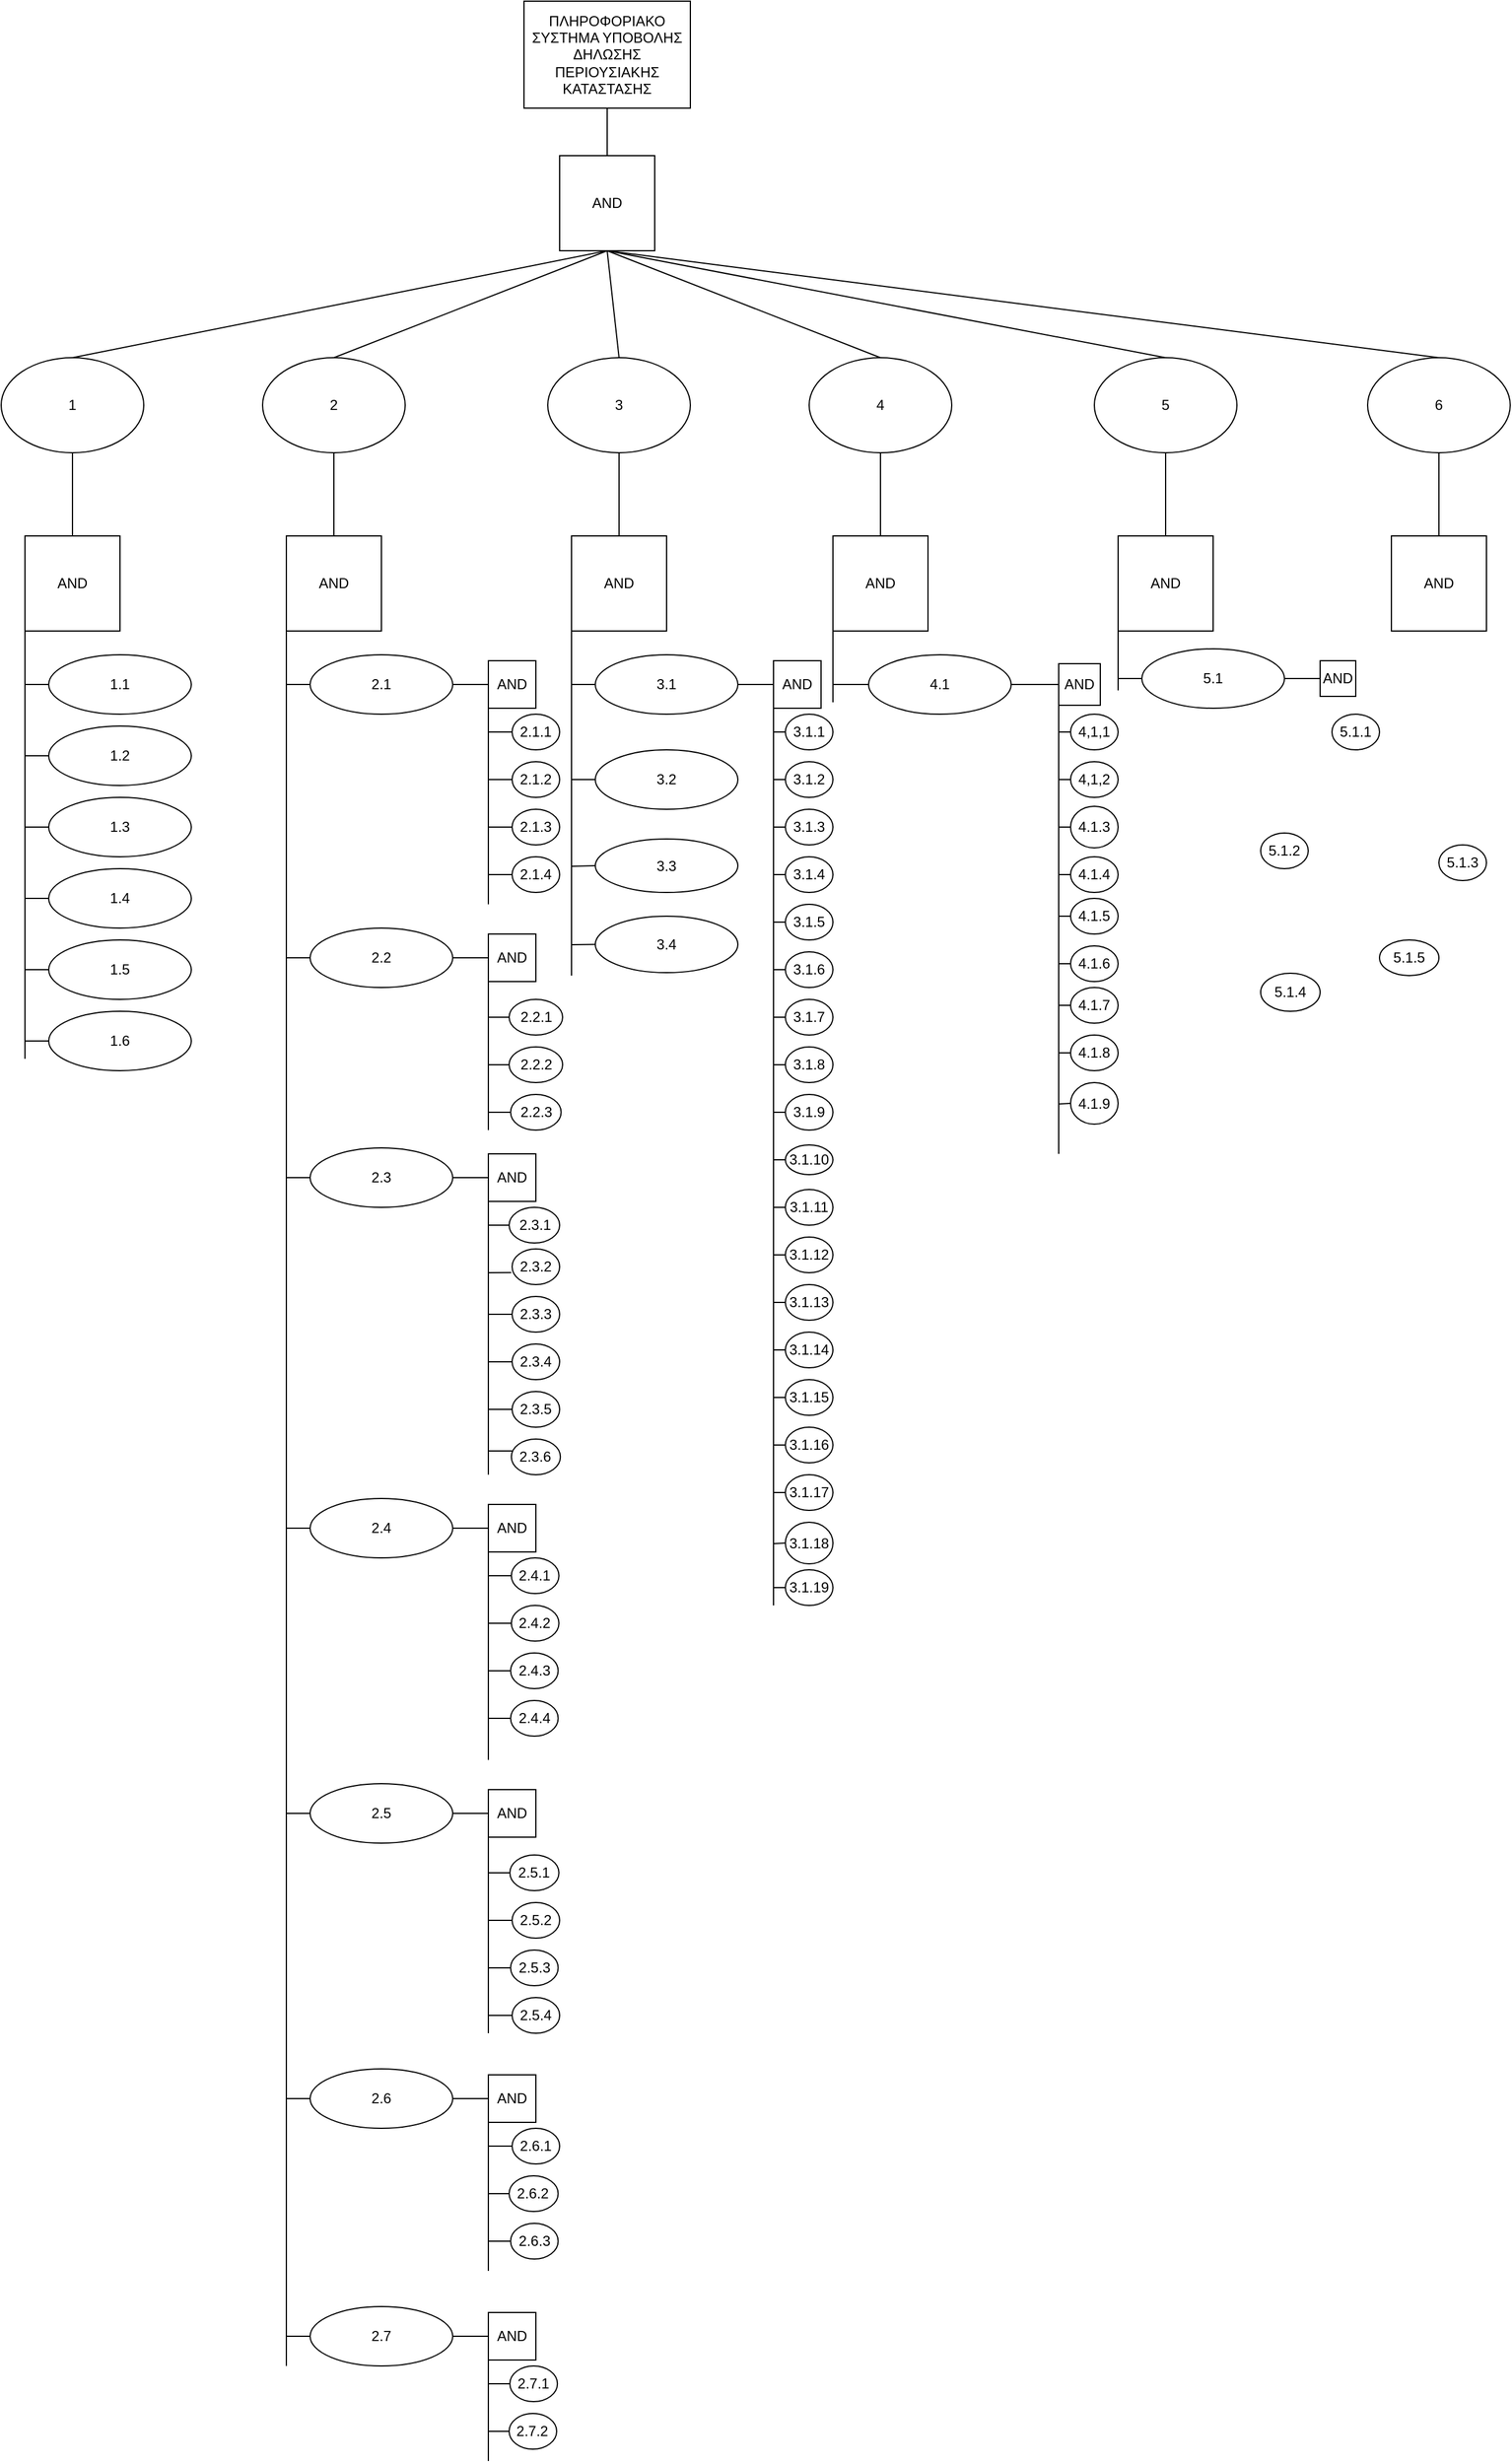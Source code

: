 <mxfile version="14.8.0" type="github">
  <diagram id="dGV0vndlncTyWmeZPjEZ" name="Page-1">
    <mxGraphModel dx="1449" dy="310" grid="1" gridSize="10" guides="1" tooltips="1" connect="1" arrows="1" fold="1" page="1" pageScale="1" pageWidth="850" pageHeight="1100" math="0" shadow="0">
      <root>
        <mxCell id="0" />
        <mxCell id="1" parent="0" />
        <mxCell id="BpDlPmbcfvSkp2qWvr0g-1" value="ΠΛΗΡΟΦΟΡΙΑΚΟ ΣΥΣΤΗΜΑ ΥΠΟΒΟΛΗΣ ΔΗΛΩΣΗΣ &lt;br/&gt;ΠΕΡΙΟΥΣΙΑΚΗΣ ΚΑΤΑΣΤΑΣΗΣ" style="rounded=0;whiteSpace=wrap;html=1;" parent="1" vertex="1">
          <mxGeometry x="410" y="10" width="140" height="90" as="geometry" />
        </mxCell>
        <mxCell id="BpDlPmbcfvSkp2qWvr0g-2" value="AND" style="whiteSpace=wrap;html=1;aspect=fixed;" parent="1" vertex="1">
          <mxGeometry x="440" y="140" width="80" height="80" as="geometry" />
        </mxCell>
        <mxCell id="BpDlPmbcfvSkp2qWvr0g-3" value="1" style="ellipse;whiteSpace=wrap;html=1;" parent="1" vertex="1">
          <mxGeometry x="-30" y="310" width="120" height="80" as="geometry" />
        </mxCell>
        <mxCell id="BpDlPmbcfvSkp2qWvr0g-4" value="5" style="ellipse;whiteSpace=wrap;html=1;" parent="1" vertex="1">
          <mxGeometry x="890" y="310" width="120" height="80" as="geometry" />
        </mxCell>
        <mxCell id="BpDlPmbcfvSkp2qWvr0g-5" value="2" style="ellipse;whiteSpace=wrap;html=1;" parent="1" vertex="1">
          <mxGeometry x="190" y="310" width="120" height="80" as="geometry" />
        </mxCell>
        <mxCell id="BpDlPmbcfvSkp2qWvr0g-6" value="4" style="ellipse;whiteSpace=wrap;html=1;" parent="1" vertex="1">
          <mxGeometry x="650" y="310" width="120" height="80" as="geometry" />
        </mxCell>
        <mxCell id="BpDlPmbcfvSkp2qWvr0g-7" value="3" style="ellipse;whiteSpace=wrap;html=1;" parent="1" vertex="1">
          <mxGeometry x="430" y="310" width="120" height="80" as="geometry" />
        </mxCell>
        <mxCell id="BpDlPmbcfvSkp2qWvr0g-8" value="6" style="ellipse;whiteSpace=wrap;html=1;" parent="1" vertex="1">
          <mxGeometry x="1120" y="310" width="120" height="80" as="geometry" />
        </mxCell>
        <mxCell id="BpDlPmbcfvSkp2qWvr0g-9" value="" style="endArrow=none;html=1;exitX=0.5;exitY=0;exitDx=0;exitDy=0;entryX=0.5;entryY=1;entryDx=0;entryDy=0;" parent="1" source="BpDlPmbcfvSkp2qWvr0g-2" target="BpDlPmbcfvSkp2qWvr0g-1" edge="1">
          <mxGeometry width="50" height="50" relative="1" as="geometry">
            <mxPoint x="570" y="150" as="sourcePoint" />
            <mxPoint x="620" y="100" as="targetPoint" />
          </mxGeometry>
        </mxCell>
        <mxCell id="BpDlPmbcfvSkp2qWvr0g-11" value="" style="endArrow=none;html=1;entryX=0.5;entryY=1;entryDx=0;entryDy=0;exitX=0.5;exitY=0;exitDx=0;exitDy=0;" parent="1" source="BpDlPmbcfvSkp2qWvr0g-3" target="BpDlPmbcfvSkp2qWvr0g-2" edge="1">
          <mxGeometry width="50" height="50" relative="1" as="geometry">
            <mxPoint x="350" y="530" as="sourcePoint" />
            <mxPoint x="400" y="480" as="targetPoint" />
          </mxGeometry>
        </mxCell>
        <mxCell id="BpDlPmbcfvSkp2qWvr0g-12" value="" style="endArrow=none;html=1;entryX=0.5;entryY=1;entryDx=0;entryDy=0;exitX=0.5;exitY=0;exitDx=0;exitDy=0;" parent="1" source="BpDlPmbcfvSkp2qWvr0g-5" target="BpDlPmbcfvSkp2qWvr0g-2" edge="1">
          <mxGeometry width="50" height="50" relative="1" as="geometry">
            <mxPoint x="280" y="630" as="sourcePoint" />
            <mxPoint x="330" y="580" as="targetPoint" />
          </mxGeometry>
        </mxCell>
        <mxCell id="BpDlPmbcfvSkp2qWvr0g-13" value="" style="endArrow=none;html=1;entryX=0.5;entryY=1;entryDx=0;entryDy=0;exitX=0.5;exitY=0;exitDx=0;exitDy=0;" parent="1" source="BpDlPmbcfvSkp2qWvr0g-7" target="BpDlPmbcfvSkp2qWvr0g-2" edge="1">
          <mxGeometry width="50" height="50" relative="1" as="geometry">
            <mxPoint x="350" y="590" as="sourcePoint" />
            <mxPoint x="400" y="540" as="targetPoint" />
          </mxGeometry>
        </mxCell>
        <mxCell id="BpDlPmbcfvSkp2qWvr0g-14" value="" style="endArrow=none;html=1;entryX=0.5;entryY=1;entryDx=0;entryDy=0;exitX=0.5;exitY=0;exitDx=0;exitDy=0;" parent="1" source="BpDlPmbcfvSkp2qWvr0g-6" target="BpDlPmbcfvSkp2qWvr0g-2" edge="1">
          <mxGeometry width="50" height="50" relative="1" as="geometry">
            <mxPoint x="640" y="520" as="sourcePoint" />
            <mxPoint x="690" y="470" as="targetPoint" />
          </mxGeometry>
        </mxCell>
        <mxCell id="BpDlPmbcfvSkp2qWvr0g-15" value="" style="endArrow=none;html=1;entryX=0.5;entryY=1;entryDx=0;entryDy=0;exitX=0.5;exitY=0;exitDx=0;exitDy=0;" parent="1" source="BpDlPmbcfvSkp2qWvr0g-4" target="BpDlPmbcfvSkp2qWvr0g-2" edge="1">
          <mxGeometry width="50" height="50" relative="1" as="geometry">
            <mxPoint x="530" y="530" as="sourcePoint" />
            <mxPoint x="580" y="480" as="targetPoint" />
          </mxGeometry>
        </mxCell>
        <mxCell id="BpDlPmbcfvSkp2qWvr0g-16" value="" style="endArrow=none;html=1;entryX=0.5;entryY=1;entryDx=0;entryDy=0;exitX=0.5;exitY=0;exitDx=0;exitDy=0;" parent="1" source="BpDlPmbcfvSkp2qWvr0g-8" target="BpDlPmbcfvSkp2qWvr0g-2" edge="1">
          <mxGeometry width="50" height="50" relative="1" as="geometry">
            <mxPoint x="750" y="580" as="sourcePoint" />
            <mxPoint x="790" y="540" as="targetPoint" />
          </mxGeometry>
        </mxCell>
        <mxCell id="BpDlPmbcfvSkp2qWvr0g-18" value="AND" style="whiteSpace=wrap;html=1;aspect=fixed;" parent="1" vertex="1">
          <mxGeometry x="-10" y="460" width="80" height="80" as="geometry" />
        </mxCell>
        <mxCell id="BpDlPmbcfvSkp2qWvr0g-23" value="" style="endArrow=none;html=1;entryX=0.5;entryY=1;entryDx=0;entryDy=0;exitX=0.5;exitY=0;exitDx=0;exitDy=0;" parent="1" source="BpDlPmbcfvSkp2qWvr0g-18" target="BpDlPmbcfvSkp2qWvr0g-3" edge="1">
          <mxGeometry width="50" height="50" relative="1" as="geometry">
            <mxPoint x="380" y="570" as="sourcePoint" />
            <mxPoint x="430" y="520" as="targetPoint" />
          </mxGeometry>
        </mxCell>
        <mxCell id="BpDlPmbcfvSkp2qWvr0g-25" value="AND" style="whiteSpace=wrap;html=1;aspect=fixed;" parent="1" vertex="1">
          <mxGeometry x="210" y="460" width="80" height="80" as="geometry" />
        </mxCell>
        <mxCell id="BpDlPmbcfvSkp2qWvr0g-26" value="AND" style="whiteSpace=wrap;html=1;aspect=fixed;" parent="1" vertex="1">
          <mxGeometry x="450" y="460" width="80" height="80" as="geometry" />
        </mxCell>
        <mxCell id="BpDlPmbcfvSkp2qWvr0g-27" value="AND" style="whiteSpace=wrap;html=1;aspect=fixed;" parent="1" vertex="1">
          <mxGeometry x="670" y="460" width="80" height="80" as="geometry" />
        </mxCell>
        <mxCell id="BpDlPmbcfvSkp2qWvr0g-28" value="AND" style="whiteSpace=wrap;html=1;aspect=fixed;" parent="1" vertex="1">
          <mxGeometry x="910" y="460" width="80" height="80" as="geometry" />
        </mxCell>
        <mxCell id="BpDlPmbcfvSkp2qWvr0g-29" value="AND" style="whiteSpace=wrap;html=1;aspect=fixed;" parent="1" vertex="1">
          <mxGeometry x="1140" y="460" width="80" height="80" as="geometry" />
        </mxCell>
        <mxCell id="BpDlPmbcfvSkp2qWvr0g-30" value="" style="endArrow=none;html=1;entryX=0.5;entryY=1;entryDx=0;entryDy=0;exitX=0.5;exitY=0;exitDx=0;exitDy=0;" parent="1" source="BpDlPmbcfvSkp2qWvr0g-25" target="BpDlPmbcfvSkp2qWvr0g-5" edge="1">
          <mxGeometry width="50" height="50" relative="1" as="geometry">
            <mxPoint x="370" y="610" as="sourcePoint" />
            <mxPoint x="420" y="560" as="targetPoint" />
          </mxGeometry>
        </mxCell>
        <mxCell id="BpDlPmbcfvSkp2qWvr0g-31" value="" style="endArrow=none;html=1;entryX=0.5;entryY=1;entryDx=0;entryDy=0;exitX=0.5;exitY=0;exitDx=0;exitDy=0;" parent="1" source="BpDlPmbcfvSkp2qWvr0g-26" target="BpDlPmbcfvSkp2qWvr0g-7" edge="1">
          <mxGeometry width="50" height="50" relative="1" as="geometry">
            <mxPoint x="420" y="670" as="sourcePoint" />
            <mxPoint x="470" y="620" as="targetPoint" />
          </mxGeometry>
        </mxCell>
        <mxCell id="BpDlPmbcfvSkp2qWvr0g-33" value="" style="endArrow=none;html=1;entryX=0.5;entryY=1;entryDx=0;entryDy=0;exitX=0.5;exitY=0;exitDx=0;exitDy=0;" parent="1" source="BpDlPmbcfvSkp2qWvr0g-27" target="BpDlPmbcfvSkp2qWvr0g-6" edge="1">
          <mxGeometry width="50" height="50" relative="1" as="geometry">
            <mxPoint x="310" y="720" as="sourcePoint" />
            <mxPoint x="360" y="670" as="targetPoint" />
          </mxGeometry>
        </mxCell>
        <mxCell id="BpDlPmbcfvSkp2qWvr0g-34" value="" style="endArrow=none;html=1;entryX=0.5;entryY=1;entryDx=0;entryDy=0;exitX=0.5;exitY=0;exitDx=0;exitDy=0;" parent="1" source="BpDlPmbcfvSkp2qWvr0g-28" target="BpDlPmbcfvSkp2qWvr0g-4" edge="1">
          <mxGeometry width="50" height="50" relative="1" as="geometry">
            <mxPoint x="800" y="620" as="sourcePoint" />
            <mxPoint x="850" y="570" as="targetPoint" />
          </mxGeometry>
        </mxCell>
        <mxCell id="BpDlPmbcfvSkp2qWvr0g-35" value="" style="endArrow=none;html=1;entryX=0.5;entryY=1;entryDx=0;entryDy=0;exitX=0.5;exitY=0;exitDx=0;exitDy=0;" parent="1" source="BpDlPmbcfvSkp2qWvr0g-29" target="BpDlPmbcfvSkp2qWvr0g-8" edge="1">
          <mxGeometry width="50" height="50" relative="1" as="geometry">
            <mxPoint x="1010" y="620" as="sourcePoint" />
            <mxPoint x="1060" y="570" as="targetPoint" />
          </mxGeometry>
        </mxCell>
        <mxCell id="BpDlPmbcfvSkp2qWvr0g-36" value="" style="endArrow=none;html=1;entryX=0;entryY=1;entryDx=0;entryDy=0;" parent="1" target="BpDlPmbcfvSkp2qWvr0g-18" edge="1">
          <mxGeometry width="50" height="50" relative="1" as="geometry">
            <mxPoint x="-10" y="900" as="sourcePoint" />
            <mxPoint x="20" y="670" as="targetPoint" />
          </mxGeometry>
        </mxCell>
        <mxCell id="BpDlPmbcfvSkp2qWvr0g-37" value="1.1" style="ellipse;whiteSpace=wrap;html=1;" parent="1" vertex="1">
          <mxGeometry x="10" y="560" width="120" height="50" as="geometry" />
        </mxCell>
        <mxCell id="BpDlPmbcfvSkp2qWvr0g-38" value="1.3" style="ellipse;whiteSpace=wrap;html=1;" parent="1" vertex="1">
          <mxGeometry x="10" y="680" width="120" height="50" as="geometry" />
        </mxCell>
        <mxCell id="BpDlPmbcfvSkp2qWvr0g-39" value="1.4" style="ellipse;whiteSpace=wrap;html=1;" parent="1" vertex="1">
          <mxGeometry x="10" y="740" width="120" height="50" as="geometry" />
        </mxCell>
        <mxCell id="BpDlPmbcfvSkp2qWvr0g-40" value="1.2" style="ellipse;whiteSpace=wrap;html=1;" parent="1" vertex="1">
          <mxGeometry x="10" y="620" width="120" height="50" as="geometry" />
        </mxCell>
        <mxCell id="BpDlPmbcfvSkp2qWvr0g-41" value="1.5" style="ellipse;whiteSpace=wrap;html=1;" parent="1" vertex="1">
          <mxGeometry x="10" y="800" width="120" height="50" as="geometry" />
        </mxCell>
        <mxCell id="BpDlPmbcfvSkp2qWvr0g-42" value="1.6" style="ellipse;whiteSpace=wrap;html=1;" parent="1" vertex="1">
          <mxGeometry x="10" y="860" width="120" height="50" as="geometry" />
        </mxCell>
        <mxCell id="BpDlPmbcfvSkp2qWvr0g-46" value="" style="endArrow=none;html=1;entryX=0;entryY=0.5;entryDx=0;entryDy=0;" parent="1" target="BpDlPmbcfvSkp2qWvr0g-37" edge="1">
          <mxGeometry width="50" height="50" relative="1" as="geometry">
            <mxPoint x="-10" y="585" as="sourcePoint" />
            <mxPoint x="-50" y="600" as="targetPoint" />
          </mxGeometry>
        </mxCell>
        <mxCell id="BpDlPmbcfvSkp2qWvr0g-47" value="" style="endArrow=none;html=1;entryX=0;entryY=0.5;entryDx=0;entryDy=0;" parent="1" target="BpDlPmbcfvSkp2qWvr0g-40" edge="1">
          <mxGeometry width="50" height="50" relative="1" as="geometry">
            <mxPoint x="-10" y="645" as="sourcePoint" />
            <mxPoint x="-80" y="660" as="targetPoint" />
          </mxGeometry>
        </mxCell>
        <mxCell id="BpDlPmbcfvSkp2qWvr0g-48" value="" style="endArrow=none;html=1;entryX=0;entryY=0.5;entryDx=0;entryDy=0;" parent="1" target="BpDlPmbcfvSkp2qWvr0g-38" edge="1">
          <mxGeometry width="50" height="50" relative="1" as="geometry">
            <mxPoint x="-10" y="705" as="sourcePoint" />
            <mxPoint x="-90" y="710" as="targetPoint" />
          </mxGeometry>
        </mxCell>
        <mxCell id="BpDlPmbcfvSkp2qWvr0g-49" value="" style="endArrow=none;html=1;entryX=0;entryY=0.5;entryDx=0;entryDy=0;" parent="1" target="BpDlPmbcfvSkp2qWvr0g-39" edge="1">
          <mxGeometry width="50" height="50" relative="1" as="geometry">
            <mxPoint x="-10" y="765" as="sourcePoint" />
            <mxPoint x="-70" y="800" as="targetPoint" />
          </mxGeometry>
        </mxCell>
        <mxCell id="BpDlPmbcfvSkp2qWvr0g-50" value="" style="endArrow=none;html=1;entryX=0;entryY=0.5;entryDx=0;entryDy=0;" parent="1" target="BpDlPmbcfvSkp2qWvr0g-41" edge="1">
          <mxGeometry width="50" height="50" relative="1" as="geometry">
            <mxPoint x="-10" y="825" as="sourcePoint" />
            <mxPoint x="-50" y="850" as="targetPoint" />
          </mxGeometry>
        </mxCell>
        <mxCell id="BpDlPmbcfvSkp2qWvr0g-51" value="" style="endArrow=none;html=1;entryX=0;entryY=0.5;entryDx=0;entryDy=0;" parent="1" target="BpDlPmbcfvSkp2qWvr0g-42" edge="1">
          <mxGeometry width="50" height="50" relative="1" as="geometry">
            <mxPoint x="-10" y="885" as="sourcePoint" />
            <mxPoint x="-50" y="910" as="targetPoint" />
          </mxGeometry>
        </mxCell>
        <mxCell id="BpDlPmbcfvSkp2qWvr0g-52" value="2.1" style="ellipse;whiteSpace=wrap;html=1;" parent="1" vertex="1">
          <mxGeometry x="230" y="560" width="120" height="50" as="geometry" />
        </mxCell>
        <mxCell id="BpDlPmbcfvSkp2qWvr0g-53" value="2.6" style="ellipse;whiteSpace=wrap;html=1;" parent="1" vertex="1">
          <mxGeometry x="230" y="1750" width="120" height="50" as="geometry" />
        </mxCell>
        <mxCell id="BpDlPmbcfvSkp2qWvr0g-54" value="2.5" style="ellipse;whiteSpace=wrap;html=1;" parent="1" vertex="1">
          <mxGeometry x="230" y="1510" width="120" height="50" as="geometry" />
        </mxCell>
        <mxCell id="BpDlPmbcfvSkp2qWvr0g-55" value="2.7" style="ellipse;whiteSpace=wrap;html=1;" parent="1" vertex="1">
          <mxGeometry x="230" y="1950" width="120" height="50" as="geometry" />
        </mxCell>
        <mxCell id="BpDlPmbcfvSkp2qWvr0g-56" value="2.2" style="ellipse;whiteSpace=wrap;html=1;" parent="1" vertex="1">
          <mxGeometry x="230" y="790" width="120" height="50" as="geometry" />
        </mxCell>
        <mxCell id="BpDlPmbcfvSkp2qWvr0g-57" value="2.4" style="ellipse;whiteSpace=wrap;html=1;" parent="1" vertex="1">
          <mxGeometry x="230" y="1270" width="120" height="50" as="geometry" />
        </mxCell>
        <mxCell id="BpDlPmbcfvSkp2qWvr0g-58" value="2.3" style="ellipse;whiteSpace=wrap;html=1;" parent="1" vertex="1">
          <mxGeometry x="230" y="975" width="120" height="50" as="geometry" />
        </mxCell>
        <mxCell id="BpDlPmbcfvSkp2qWvr0g-59" value="" style="endArrow=none;html=1;entryX=0;entryY=1;entryDx=0;entryDy=0;" parent="1" target="BpDlPmbcfvSkp2qWvr0g-25" edge="1">
          <mxGeometry width="50" height="50" relative="1" as="geometry">
            <mxPoint x="210" y="2000" as="sourcePoint" />
            <mxPoint x="220" y="610" as="targetPoint" />
          </mxGeometry>
        </mxCell>
        <mxCell id="BpDlPmbcfvSkp2qWvr0g-60" value="" style="endArrow=none;html=1;exitX=0;exitY=0.5;exitDx=0;exitDy=0;" parent="1" source="BpDlPmbcfvSkp2qWvr0g-52" edge="1">
          <mxGeometry width="50" height="50" relative="1" as="geometry">
            <mxPoint x="470" y="690" as="sourcePoint" />
            <mxPoint x="210" y="585" as="targetPoint" />
          </mxGeometry>
        </mxCell>
        <mxCell id="BpDlPmbcfvSkp2qWvr0g-68" value="2.1.1" style="ellipse;whiteSpace=wrap;html=1;" parent="1" vertex="1">
          <mxGeometry x="400" y="610" width="40" height="30" as="geometry" />
        </mxCell>
        <mxCell id="BpDlPmbcfvSkp2qWvr0g-69" value="2.1.3" style="ellipse;whiteSpace=wrap;html=1;" parent="1" vertex="1">
          <mxGeometry x="400" y="690" width="40" height="30" as="geometry" />
        </mxCell>
        <mxCell id="BpDlPmbcfvSkp2qWvr0g-70" value="2.1.2" style="ellipse;whiteSpace=wrap;html=1;" parent="1" vertex="1">
          <mxGeometry x="400" y="650" width="40" height="30" as="geometry" />
        </mxCell>
        <mxCell id="BpDlPmbcfvSkp2qWvr0g-71" value="2.1.4" style="ellipse;whiteSpace=wrap;html=1;" parent="1" vertex="1">
          <mxGeometry x="400" y="730" width="40" height="30" as="geometry" />
        </mxCell>
        <mxCell id="BpDlPmbcfvSkp2qWvr0g-72" value="" style="endArrow=none;html=1;exitX=1;exitY=0.5;exitDx=0;exitDy=0;entryX=0;entryY=0.5;entryDx=0;entryDy=0;" parent="1" source="BpDlPmbcfvSkp2qWvr0g-52" target="BpDlPmbcfvSkp2qWvr0g-73" edge="1">
          <mxGeometry width="50" height="50" relative="1" as="geometry">
            <mxPoint x="400" y="630" as="sourcePoint" />
            <mxPoint x="390" y="585" as="targetPoint" />
          </mxGeometry>
        </mxCell>
        <mxCell id="BpDlPmbcfvSkp2qWvr0g-73" value="AND" style="whiteSpace=wrap;html=1;aspect=fixed;" parent="1" vertex="1">
          <mxGeometry x="380" y="565" width="40" height="40" as="geometry" />
        </mxCell>
        <mxCell id="BpDlPmbcfvSkp2qWvr0g-86" value="" style="endArrow=none;html=1;entryX=0;entryY=1;entryDx=0;entryDy=0;" parent="1" target="BpDlPmbcfvSkp2qWvr0g-73" edge="1">
          <mxGeometry width="50" height="50" relative="1" as="geometry">
            <mxPoint x="380" y="770" as="sourcePoint" />
            <mxPoint x="430" y="650" as="targetPoint" />
          </mxGeometry>
        </mxCell>
        <mxCell id="BpDlPmbcfvSkp2qWvr0g-88" value="" style="endArrow=none;html=1;entryX=0;entryY=0.5;entryDx=0;entryDy=0;" parent="1" target="BpDlPmbcfvSkp2qWvr0g-68" edge="1">
          <mxGeometry width="50" height="50" relative="1" as="geometry">
            <mxPoint x="380" y="625" as="sourcePoint" />
            <mxPoint x="490" y="640" as="targetPoint" />
          </mxGeometry>
        </mxCell>
        <mxCell id="BpDlPmbcfvSkp2qWvr0g-89" value="" style="endArrow=none;html=1;entryX=0;entryY=0.5;entryDx=0;entryDy=0;" parent="1" target="BpDlPmbcfvSkp2qWvr0g-70" edge="1">
          <mxGeometry width="50" height="50" relative="1" as="geometry">
            <mxPoint x="380" y="665" as="sourcePoint" />
            <mxPoint x="490" y="680" as="targetPoint" />
          </mxGeometry>
        </mxCell>
        <mxCell id="BpDlPmbcfvSkp2qWvr0g-90" value="" style="endArrow=none;html=1;entryX=0;entryY=0.5;entryDx=0;entryDy=0;" parent="1" target="BpDlPmbcfvSkp2qWvr0g-69" edge="1">
          <mxGeometry width="50" height="50" relative="1" as="geometry">
            <mxPoint x="380" y="705" as="sourcePoint" />
            <mxPoint x="450" y="740" as="targetPoint" />
          </mxGeometry>
        </mxCell>
        <mxCell id="BpDlPmbcfvSkp2qWvr0g-91" value="" style="endArrow=none;html=1;entryX=0;entryY=0.5;entryDx=0;entryDy=0;" parent="1" target="BpDlPmbcfvSkp2qWvr0g-71" edge="1">
          <mxGeometry width="50" height="50" relative="1" as="geometry">
            <mxPoint x="380" y="745" as="sourcePoint" />
            <mxPoint x="420" y="780" as="targetPoint" />
          </mxGeometry>
        </mxCell>
        <mxCell id="BpDlPmbcfvSkp2qWvr0g-94" value="" style="endArrow=none;html=1;entryX=0;entryY=0.5;entryDx=0;entryDy=0;" parent="1" target="BpDlPmbcfvSkp2qWvr0g-56" edge="1">
          <mxGeometry width="50" height="50" relative="1" as="geometry">
            <mxPoint x="210" y="815" as="sourcePoint" />
            <mxPoint x="360" y="900" as="targetPoint" />
          </mxGeometry>
        </mxCell>
        <mxCell id="BpDlPmbcfvSkp2qWvr0g-95" value="AND" style="whiteSpace=wrap;html=1;aspect=fixed;" parent="1" vertex="1">
          <mxGeometry x="380" y="795" width="40" height="40" as="geometry" />
        </mxCell>
        <mxCell id="BpDlPmbcfvSkp2qWvr0g-96" value="" style="endArrow=none;html=1;exitX=1;exitY=0.5;exitDx=0;exitDy=0;entryX=0;entryY=0.5;entryDx=0;entryDy=0;" parent="1" source="BpDlPmbcfvSkp2qWvr0g-56" target="BpDlPmbcfvSkp2qWvr0g-95" edge="1">
          <mxGeometry width="50" height="50" relative="1" as="geometry">
            <mxPoint x="450" y="980" as="sourcePoint" />
            <mxPoint x="500" y="930" as="targetPoint" />
          </mxGeometry>
        </mxCell>
        <mxCell id="BpDlPmbcfvSkp2qWvr0g-97" value="2.2.1" style="ellipse;whiteSpace=wrap;html=1;" parent="1" vertex="1">
          <mxGeometry x="397.5" y="850" width="45" height="30" as="geometry" />
        </mxCell>
        <mxCell id="BpDlPmbcfvSkp2qWvr0g-98" value="2.2.3" style="ellipse;whiteSpace=wrap;html=1;" parent="1" vertex="1">
          <mxGeometry x="398.75" y="930" width="42.5" height="30" as="geometry" />
        </mxCell>
        <mxCell id="BpDlPmbcfvSkp2qWvr0g-99" value="2.2.2" style="ellipse;whiteSpace=wrap;html=1;" parent="1" vertex="1">
          <mxGeometry x="397.5" y="890" width="45" height="30" as="geometry" />
        </mxCell>
        <mxCell id="BpDlPmbcfvSkp2qWvr0g-100" value="" style="endArrow=none;html=1;entryX=0;entryY=1;entryDx=0;entryDy=0;" parent="1" target="BpDlPmbcfvSkp2qWvr0g-95" edge="1">
          <mxGeometry width="50" height="50" relative="1" as="geometry">
            <mxPoint x="380" y="960" as="sourcePoint" />
            <mxPoint x="370" y="900" as="targetPoint" />
          </mxGeometry>
        </mxCell>
        <mxCell id="BpDlPmbcfvSkp2qWvr0g-101" value="" style="endArrow=none;html=1;entryX=0;entryY=0.5;entryDx=0;entryDy=0;" parent="1" target="BpDlPmbcfvSkp2qWvr0g-97" edge="1">
          <mxGeometry width="50" height="50" relative="1" as="geometry">
            <mxPoint x="380" y="865" as="sourcePoint" />
            <mxPoint x="540" y="860" as="targetPoint" />
          </mxGeometry>
        </mxCell>
        <mxCell id="BpDlPmbcfvSkp2qWvr0g-102" value="" style="endArrow=none;html=1;entryX=0;entryY=0.5;entryDx=0;entryDy=0;" parent="1" target="BpDlPmbcfvSkp2qWvr0g-99" edge="1">
          <mxGeometry width="50" height="50" relative="1" as="geometry">
            <mxPoint x="380" y="905" as="sourcePoint" />
            <mxPoint x="540" y="930" as="targetPoint" />
          </mxGeometry>
        </mxCell>
        <mxCell id="BpDlPmbcfvSkp2qWvr0g-103" value="" style="endArrow=none;html=1;entryX=0;entryY=0.5;entryDx=0;entryDy=0;" parent="1" target="BpDlPmbcfvSkp2qWvr0g-98" edge="1">
          <mxGeometry width="50" height="50" relative="1" as="geometry">
            <mxPoint x="380" y="945" as="sourcePoint" />
            <mxPoint x="480" y="960" as="targetPoint" />
          </mxGeometry>
        </mxCell>
        <mxCell id="BpDlPmbcfvSkp2qWvr0g-104" value="2.3.1" style="ellipse;whiteSpace=wrap;html=1;" parent="1" vertex="1">
          <mxGeometry x="397.5" y="1025" width="42.5" height="30" as="geometry" />
        </mxCell>
        <mxCell id="BpDlPmbcfvSkp2qWvr0g-105" value="2.3.2" style="ellipse;whiteSpace=wrap;html=1;" parent="1" vertex="1">
          <mxGeometry x="400" y="1060" width="40" height="30" as="geometry" />
        </mxCell>
        <mxCell id="BpDlPmbcfvSkp2qWvr0g-106" value="2.3.3" style="ellipse;whiteSpace=wrap;html=1;" parent="1" vertex="1">
          <mxGeometry x="400" y="1100" width="40" height="30" as="geometry" />
        </mxCell>
        <mxCell id="BpDlPmbcfvSkp2qWvr0g-107" value="2.3.4" style="ellipse;whiteSpace=wrap;html=1;" parent="1" vertex="1">
          <mxGeometry x="400" y="1140" width="40" height="30" as="geometry" />
        </mxCell>
        <mxCell id="BpDlPmbcfvSkp2qWvr0g-108" value="2.3.5" style="ellipse;whiteSpace=wrap;html=1;" parent="1" vertex="1">
          <mxGeometry x="400" y="1180" width="40" height="30" as="geometry" />
        </mxCell>
        <mxCell id="BpDlPmbcfvSkp2qWvr0g-109" value="2.3.6" style="ellipse;whiteSpace=wrap;html=1;" parent="1" vertex="1">
          <mxGeometry x="399.38" y="1220" width="41.25" height="30" as="geometry" />
        </mxCell>
        <mxCell id="BpDlPmbcfvSkp2qWvr0g-110" value="" style="endArrow=none;html=1;entryX=0;entryY=0.5;entryDx=0;entryDy=0;" parent="1" target="BpDlPmbcfvSkp2qWvr0g-58" edge="1">
          <mxGeometry width="50" height="50" relative="1" as="geometry">
            <mxPoint x="210" y="1000" as="sourcePoint" />
            <mxPoint x="340" y="1040" as="targetPoint" />
          </mxGeometry>
        </mxCell>
        <mxCell id="BpDlPmbcfvSkp2qWvr0g-111" value="AND" style="whiteSpace=wrap;html=1;aspect=fixed;" parent="1" vertex="1">
          <mxGeometry x="380" y="980" width="40" height="40" as="geometry" />
        </mxCell>
        <mxCell id="BpDlPmbcfvSkp2qWvr0g-112" value="" style="endArrow=none;html=1;exitX=1;exitY=0.5;exitDx=0;exitDy=0;entryX=0;entryY=0.5;entryDx=0;entryDy=0;" parent="1" source="BpDlPmbcfvSkp2qWvr0g-58" target="BpDlPmbcfvSkp2qWvr0g-111" edge="1">
          <mxGeometry width="50" height="50" relative="1" as="geometry">
            <mxPoint x="330" y="1080" as="sourcePoint" />
            <mxPoint x="380" y="1030" as="targetPoint" />
          </mxGeometry>
        </mxCell>
        <mxCell id="BpDlPmbcfvSkp2qWvr0g-113" value="" style="endArrow=none;html=1;entryX=0;entryY=1;entryDx=0;entryDy=0;" parent="1" target="BpDlPmbcfvSkp2qWvr0g-111" edge="1">
          <mxGeometry width="50" height="50" relative="1" as="geometry">
            <mxPoint x="380" y="1250" as="sourcePoint" />
            <mxPoint x="410" y="1080" as="targetPoint" />
          </mxGeometry>
        </mxCell>
        <mxCell id="BpDlPmbcfvSkp2qWvr0g-116" value="" style="endArrow=none;html=1;entryX=0;entryY=0.5;entryDx=0;entryDy=0;" parent="1" target="BpDlPmbcfvSkp2qWvr0g-104" edge="1">
          <mxGeometry width="50" height="50" relative="1" as="geometry">
            <mxPoint x="380" y="1040" as="sourcePoint" />
            <mxPoint x="520" y="1020" as="targetPoint" />
          </mxGeometry>
        </mxCell>
        <mxCell id="BpDlPmbcfvSkp2qWvr0g-117" value="" style="endArrow=none;html=1;entryX=-0.018;entryY=0.662;entryDx=0;entryDy=0;entryPerimeter=0;" parent="1" target="BpDlPmbcfvSkp2qWvr0g-105" edge="1">
          <mxGeometry width="50" height="50" relative="1" as="geometry">
            <mxPoint x="380" y="1080" as="sourcePoint" />
            <mxPoint x="320" y="1150" as="targetPoint" />
          </mxGeometry>
        </mxCell>
        <mxCell id="BpDlPmbcfvSkp2qWvr0g-118" value="" style="endArrow=none;html=1;entryX=0;entryY=0.5;entryDx=0;entryDy=0;" parent="1" target="BpDlPmbcfvSkp2qWvr0g-106" edge="1">
          <mxGeometry width="50" height="50" relative="1" as="geometry">
            <mxPoint x="380" y="1115" as="sourcePoint" />
            <mxPoint x="330" y="1140" as="targetPoint" />
          </mxGeometry>
        </mxCell>
        <mxCell id="BpDlPmbcfvSkp2qWvr0g-119" value="" style="endArrow=none;html=1;entryX=0;entryY=0.5;entryDx=0;entryDy=0;" parent="1" target="BpDlPmbcfvSkp2qWvr0g-107" edge="1">
          <mxGeometry width="50" height="50" relative="1" as="geometry">
            <mxPoint x="380" y="1155" as="sourcePoint" />
            <mxPoint x="340" y="1160" as="targetPoint" />
          </mxGeometry>
        </mxCell>
        <mxCell id="BpDlPmbcfvSkp2qWvr0g-120" value="" style="endArrow=none;html=1;exitX=0;exitY=0.5;exitDx=0;exitDy=0;" parent="1" source="BpDlPmbcfvSkp2qWvr0g-57" edge="1">
          <mxGeometry width="50" height="50" relative="1" as="geometry">
            <mxPoint x="280" y="1390" as="sourcePoint" />
            <mxPoint x="210" y="1295" as="targetPoint" />
          </mxGeometry>
        </mxCell>
        <mxCell id="BpDlPmbcfvSkp2qWvr0g-121" value="" style="endArrow=none;html=1;exitX=1;exitY=0.5;exitDx=0;exitDy=0;entryX=0;entryY=0.5;entryDx=0;entryDy=0;" parent="1" source="BpDlPmbcfvSkp2qWvr0g-57" target="BpDlPmbcfvSkp2qWvr0g-122" edge="1">
          <mxGeometry width="50" height="50" relative="1" as="geometry">
            <mxPoint x="400" y="1330" as="sourcePoint" />
            <mxPoint x="380" y="1295" as="targetPoint" />
          </mxGeometry>
        </mxCell>
        <mxCell id="BpDlPmbcfvSkp2qWvr0g-122" value="AND" style="whiteSpace=wrap;html=1;aspect=fixed;" parent="1" vertex="1">
          <mxGeometry x="380" y="1275" width="40" height="40" as="geometry" />
        </mxCell>
        <mxCell id="BpDlPmbcfvSkp2qWvr0g-123" value="2.4.2" style="ellipse;whiteSpace=wrap;html=1;" parent="1" vertex="1">
          <mxGeometry x="399.38" y="1360" width="40" height="30" as="geometry" />
        </mxCell>
        <mxCell id="BpDlPmbcfvSkp2qWvr0g-124" value="2.4.3" style="ellipse;whiteSpace=wrap;html=1;" parent="1" vertex="1">
          <mxGeometry x="398.75" y="1400" width="40" height="30" as="geometry" />
        </mxCell>
        <mxCell id="BpDlPmbcfvSkp2qWvr0g-125" value="2.4.1" style="ellipse;whiteSpace=wrap;html=1;" parent="1" vertex="1">
          <mxGeometry x="399.38" y="1320" width="40" height="30" as="geometry" />
        </mxCell>
        <mxCell id="BpDlPmbcfvSkp2qWvr0g-126" value="2.4.4" style="ellipse;whiteSpace=wrap;html=1;" parent="1" vertex="1">
          <mxGeometry x="398.75" y="1440" width="40" height="30" as="geometry" />
        </mxCell>
        <mxCell id="BpDlPmbcfvSkp2qWvr0g-127" value="" style="endArrow=none;html=1;entryX=0;entryY=0.5;entryDx=0;entryDy=0;" parent="1" target="BpDlPmbcfvSkp2qWvr0g-108" edge="1">
          <mxGeometry width="50" height="50" relative="1" as="geometry">
            <mxPoint x="380" y="1195" as="sourcePoint" />
            <mxPoint x="540" y="1190" as="targetPoint" />
          </mxGeometry>
        </mxCell>
        <mxCell id="BpDlPmbcfvSkp2qWvr0g-128" value="" style="endArrow=none;html=1;" parent="1" edge="1">
          <mxGeometry width="50" height="50" relative="1" as="geometry">
            <mxPoint x="380" y="1230" as="sourcePoint" />
            <mxPoint x="400" y="1230" as="targetPoint" />
          </mxGeometry>
        </mxCell>
        <mxCell id="BpDlPmbcfvSkp2qWvr0g-129" value="" style="endArrow=none;html=1;entryX=0;entryY=1;entryDx=0;entryDy=0;" parent="1" target="BpDlPmbcfvSkp2qWvr0g-122" edge="1">
          <mxGeometry width="50" height="50" relative="1" as="geometry">
            <mxPoint x="380" y="1490" as="sourcePoint" />
            <mxPoint x="420" y="1440" as="targetPoint" />
          </mxGeometry>
        </mxCell>
        <mxCell id="BpDlPmbcfvSkp2qWvr0g-130" value="" style="endArrow=none;html=1;exitX=0;exitY=0.5;exitDx=0;exitDy=0;" parent="1" source="BpDlPmbcfvSkp2qWvr0g-125" edge="1">
          <mxGeometry width="50" height="50" relative="1" as="geometry">
            <mxPoint x="490" y="1420" as="sourcePoint" />
            <mxPoint x="380" y="1335" as="targetPoint" />
          </mxGeometry>
        </mxCell>
        <mxCell id="BpDlPmbcfvSkp2qWvr0g-131" value="" style="endArrow=none;html=1;entryX=0;entryY=0.5;entryDx=0;entryDy=0;" parent="1" target="BpDlPmbcfvSkp2qWvr0g-123" edge="1">
          <mxGeometry width="50" height="50" relative="1" as="geometry">
            <mxPoint x="380" y="1375" as="sourcePoint" />
            <mxPoint x="380" y="1410" as="targetPoint" />
          </mxGeometry>
        </mxCell>
        <mxCell id="BpDlPmbcfvSkp2qWvr0g-132" value="" style="endArrow=none;html=1;entryX=0;entryY=0.5;entryDx=0;entryDy=0;" parent="1" target="BpDlPmbcfvSkp2qWvr0g-124" edge="1">
          <mxGeometry width="50" height="50" relative="1" as="geometry">
            <mxPoint x="380" y="1415" as="sourcePoint" />
            <mxPoint x="360" y="1420" as="targetPoint" />
          </mxGeometry>
        </mxCell>
        <mxCell id="BpDlPmbcfvSkp2qWvr0g-133" value="" style="endArrow=none;html=1;entryX=0;entryY=0.5;entryDx=0;entryDy=0;" parent="1" target="BpDlPmbcfvSkp2qWvr0g-126" edge="1">
          <mxGeometry width="50" height="50" relative="1" as="geometry">
            <mxPoint x="380" y="1455" as="sourcePoint" />
            <mxPoint x="310" y="1520" as="targetPoint" />
          </mxGeometry>
        </mxCell>
        <mxCell id="BpDlPmbcfvSkp2qWvr0g-135" value="2.5.1" style="ellipse;whiteSpace=wrap;html=1;" parent="1" vertex="1">
          <mxGeometry x="398.12" y="1570" width="41.25" height="30" as="geometry" />
        </mxCell>
        <mxCell id="BpDlPmbcfvSkp2qWvr0g-136" value="2.5.3" style="ellipse;whiteSpace=wrap;html=1;" parent="1" vertex="1">
          <mxGeometry x="398.74" y="1650" width="40" height="30" as="geometry" />
        </mxCell>
        <mxCell id="BpDlPmbcfvSkp2qWvr0g-137" value="2.5.4" style="ellipse;whiteSpace=wrap;html=1;" parent="1" vertex="1">
          <mxGeometry x="400.01" y="1690" width="40" height="30" as="geometry" />
        </mxCell>
        <mxCell id="BpDlPmbcfvSkp2qWvr0g-138" value="2.5.2" style="ellipse;whiteSpace=wrap;html=1;" parent="1" vertex="1">
          <mxGeometry x="400" y="1610" width="40" height="30" as="geometry" />
        </mxCell>
        <mxCell id="BpDlPmbcfvSkp2qWvr0g-139" value="2.6.1" style="ellipse;whiteSpace=wrap;html=1;" parent="1" vertex="1">
          <mxGeometry x="400.01" y="1800" width="39.99" height="30" as="geometry" />
        </mxCell>
        <mxCell id="BpDlPmbcfvSkp2qWvr0g-140" value="2.6.3" style="ellipse;whiteSpace=wrap;html=1;" parent="1" vertex="1">
          <mxGeometry x="398.74" y="1880" width="40" height="30" as="geometry" />
        </mxCell>
        <mxCell id="BpDlPmbcfvSkp2qWvr0g-141" value="2.6.2" style="ellipse;whiteSpace=wrap;html=1;" parent="1" vertex="1">
          <mxGeometry x="397.49" y="1840" width="41.25" height="30" as="geometry" />
        </mxCell>
        <mxCell id="BpDlPmbcfvSkp2qWvr0g-142" value="2.7.1" style="ellipse;whiteSpace=wrap;html=1;" parent="1" vertex="1">
          <mxGeometry x="398.12" y="2000" width="40" height="30" as="geometry" />
        </mxCell>
        <mxCell id="BpDlPmbcfvSkp2qWvr0g-143" value="2.7.2" style="ellipse;whiteSpace=wrap;html=1;" parent="1" vertex="1">
          <mxGeometry x="397.49" y="2040" width="40" height="30" as="geometry" />
        </mxCell>
        <mxCell id="BpDlPmbcfvSkp2qWvr0g-144" value="" style="endArrow=none;html=1;entryX=0;entryY=0.5;entryDx=0;entryDy=0;" parent="1" target="BpDlPmbcfvSkp2qWvr0g-54" edge="1">
          <mxGeometry width="50" height="50" relative="1" as="geometry">
            <mxPoint x="210" y="1535" as="sourcePoint" />
            <mxPoint x="100" y="1560" as="targetPoint" />
          </mxGeometry>
        </mxCell>
        <mxCell id="BpDlPmbcfvSkp2qWvr0g-145" value="AND" style="whiteSpace=wrap;html=1;aspect=fixed;" parent="1" vertex="1">
          <mxGeometry x="380" y="1515" width="40" height="40" as="geometry" />
        </mxCell>
        <mxCell id="BpDlPmbcfvSkp2qWvr0g-146" value="" style="endArrow=none;html=1;exitX=1;exitY=0.5;exitDx=0;exitDy=0;entryX=0;entryY=0.5;entryDx=0;entryDy=0;" parent="1" source="BpDlPmbcfvSkp2qWvr0g-54" target="BpDlPmbcfvSkp2qWvr0g-145" edge="1">
          <mxGeometry width="50" height="50" relative="1" as="geometry">
            <mxPoint x="380" y="1650" as="sourcePoint" />
            <mxPoint x="430" y="1600" as="targetPoint" />
          </mxGeometry>
        </mxCell>
        <mxCell id="BpDlPmbcfvSkp2qWvr0g-147" value="" style="endArrow=none;html=1;entryX=0;entryY=1;entryDx=0;entryDy=0;" parent="1" target="BpDlPmbcfvSkp2qWvr0g-145" edge="1">
          <mxGeometry width="50" height="50" relative="1" as="geometry">
            <mxPoint x="380" y="1720" as="sourcePoint" />
            <mxPoint x="340" y="1610" as="targetPoint" />
          </mxGeometry>
        </mxCell>
        <mxCell id="BpDlPmbcfvSkp2qWvr0g-148" value="" style="endArrow=none;html=1;exitX=0;exitY=0.5;exitDx=0;exitDy=0;" parent="1" source="BpDlPmbcfvSkp2qWvr0g-135" edge="1">
          <mxGeometry width="50" height="50" relative="1" as="geometry">
            <mxPoint x="500" y="1590" as="sourcePoint" />
            <mxPoint x="380" y="1585" as="targetPoint" />
          </mxGeometry>
        </mxCell>
        <mxCell id="BpDlPmbcfvSkp2qWvr0g-149" value="" style="endArrow=none;html=1;entryX=0;entryY=0.5;entryDx=0;entryDy=0;" parent="1" target="BpDlPmbcfvSkp2qWvr0g-138" edge="1">
          <mxGeometry width="50" height="50" relative="1" as="geometry">
            <mxPoint x="380" y="1625" as="sourcePoint" />
            <mxPoint x="320" y="1610" as="targetPoint" />
          </mxGeometry>
        </mxCell>
        <mxCell id="BpDlPmbcfvSkp2qWvr0g-150" value="" style="endArrow=none;html=1;entryX=0;entryY=0.5;entryDx=0;entryDy=0;" parent="1" target="BpDlPmbcfvSkp2qWvr0g-136" edge="1">
          <mxGeometry width="50" height="50" relative="1" as="geometry">
            <mxPoint x="380" y="1665" as="sourcePoint" />
            <mxPoint x="480" y="1770" as="targetPoint" />
          </mxGeometry>
        </mxCell>
        <mxCell id="BpDlPmbcfvSkp2qWvr0g-151" value="" style="endArrow=none;html=1;entryX=0;entryY=0.5;entryDx=0;entryDy=0;" parent="1" target="BpDlPmbcfvSkp2qWvr0g-137" edge="1">
          <mxGeometry width="50" height="50" relative="1" as="geometry">
            <mxPoint x="380" y="1705" as="sourcePoint" />
            <mxPoint x="470" y="1770" as="targetPoint" />
          </mxGeometry>
        </mxCell>
        <mxCell id="BpDlPmbcfvSkp2qWvr0g-153" value="" style="endArrow=none;html=1;exitX=0;exitY=0.5;exitDx=0;exitDy=0;" parent="1" source="BpDlPmbcfvSkp2qWvr0g-53" edge="1">
          <mxGeometry width="50" height="50" relative="1" as="geometry">
            <mxPoint x="290" y="1910" as="sourcePoint" />
            <mxPoint x="210" y="1775" as="targetPoint" />
          </mxGeometry>
        </mxCell>
        <mxCell id="BpDlPmbcfvSkp2qWvr0g-155" value="AND" style="whiteSpace=wrap;html=1;aspect=fixed;" parent="1" vertex="1">
          <mxGeometry x="380" y="1755" width="40" height="40" as="geometry" />
        </mxCell>
        <mxCell id="BpDlPmbcfvSkp2qWvr0g-156" value="" style="endArrow=none;html=1;entryX=0;entryY=0.5;entryDx=0;entryDy=0;exitX=1;exitY=0.5;exitDx=0;exitDy=0;" parent="1" source="BpDlPmbcfvSkp2qWvr0g-53" target="BpDlPmbcfvSkp2qWvr0g-155" edge="1">
          <mxGeometry width="50" height="50" relative="1" as="geometry">
            <mxPoint x="340" y="1900" as="sourcePoint" />
            <mxPoint x="390" y="1850" as="targetPoint" />
          </mxGeometry>
        </mxCell>
        <mxCell id="BpDlPmbcfvSkp2qWvr0g-158" value="" style="endArrow=none;html=1;entryX=0;entryY=1;entryDx=0;entryDy=0;" parent="1" target="BpDlPmbcfvSkp2qWvr0g-155" edge="1">
          <mxGeometry width="50" height="50" relative="1" as="geometry">
            <mxPoint x="380" y="1920" as="sourcePoint" />
            <mxPoint x="360" y="1880" as="targetPoint" />
          </mxGeometry>
        </mxCell>
        <mxCell id="BpDlPmbcfvSkp2qWvr0g-159" value="" style="endArrow=none;html=1;entryX=0;entryY=0.5;entryDx=0;entryDy=0;" parent="1" target="BpDlPmbcfvSkp2qWvr0g-139" edge="1">
          <mxGeometry width="50" height="50" relative="1" as="geometry">
            <mxPoint x="380" y="1815" as="sourcePoint" />
            <mxPoint x="350" y="1880" as="targetPoint" />
          </mxGeometry>
        </mxCell>
        <mxCell id="BpDlPmbcfvSkp2qWvr0g-160" value="" style="endArrow=none;html=1;entryX=0;entryY=0.5;entryDx=0;entryDy=0;" parent="1" target="BpDlPmbcfvSkp2qWvr0g-141" edge="1">
          <mxGeometry width="50" height="50" relative="1" as="geometry">
            <mxPoint x="380" y="1855" as="sourcePoint" />
            <mxPoint x="360" y="1880" as="targetPoint" />
          </mxGeometry>
        </mxCell>
        <mxCell id="BpDlPmbcfvSkp2qWvr0g-161" value="" style="endArrow=none;html=1;entryX=0;entryY=0.5;entryDx=0;entryDy=0;" parent="1" target="BpDlPmbcfvSkp2qWvr0g-140" edge="1">
          <mxGeometry width="50" height="50" relative="1" as="geometry">
            <mxPoint x="380" y="1895" as="sourcePoint" />
            <mxPoint x="350" y="1930" as="targetPoint" />
          </mxGeometry>
        </mxCell>
        <mxCell id="BpDlPmbcfvSkp2qWvr0g-162" value="" style="endArrow=none;html=1;entryX=0;entryY=0.5;entryDx=0;entryDy=0;" parent="1" target="BpDlPmbcfvSkp2qWvr0g-55" edge="1">
          <mxGeometry width="50" height="50" relative="1" as="geometry">
            <mxPoint x="210" y="1975" as="sourcePoint" />
            <mxPoint x="290" y="2030" as="targetPoint" />
          </mxGeometry>
        </mxCell>
        <mxCell id="BpDlPmbcfvSkp2qWvr0g-163" value="AND" style="whiteSpace=wrap;html=1;aspect=fixed;" parent="1" vertex="1">
          <mxGeometry x="380" y="1955" width="40" height="40" as="geometry" />
        </mxCell>
        <mxCell id="BpDlPmbcfvSkp2qWvr0g-164" value="" style="endArrow=none;html=1;exitX=1;exitY=0.5;exitDx=0;exitDy=0;entryX=0;entryY=0.5;entryDx=0;entryDy=0;" parent="1" source="BpDlPmbcfvSkp2qWvr0g-55" target="BpDlPmbcfvSkp2qWvr0g-163" edge="1">
          <mxGeometry width="50" height="50" relative="1" as="geometry">
            <mxPoint x="440" y="2050" as="sourcePoint" />
            <mxPoint x="490" y="2000" as="targetPoint" />
          </mxGeometry>
        </mxCell>
        <mxCell id="BpDlPmbcfvSkp2qWvr0g-165" value="" style="endArrow=none;html=1;entryX=0;entryY=1;entryDx=0;entryDy=0;" parent="1" target="BpDlPmbcfvSkp2qWvr0g-163" edge="1">
          <mxGeometry width="50" height="50" relative="1" as="geometry">
            <mxPoint x="380" y="2080" as="sourcePoint" />
            <mxPoint x="370" y="2060" as="targetPoint" />
          </mxGeometry>
        </mxCell>
        <mxCell id="BpDlPmbcfvSkp2qWvr0g-166" value="" style="endArrow=none;html=1;entryX=0;entryY=0.5;entryDx=0;entryDy=0;" parent="1" target="BpDlPmbcfvSkp2qWvr0g-142" edge="1">
          <mxGeometry width="50" height="50" relative="1" as="geometry">
            <mxPoint x="380" y="2015" as="sourcePoint" />
            <mxPoint x="540" y="2040" as="targetPoint" />
          </mxGeometry>
        </mxCell>
        <mxCell id="BpDlPmbcfvSkp2qWvr0g-167" value="" style="endArrow=none;html=1;entryX=0;entryY=0.5;entryDx=0;entryDy=0;" parent="1" target="BpDlPmbcfvSkp2qWvr0g-143" edge="1">
          <mxGeometry width="50" height="50" relative="1" as="geometry">
            <mxPoint x="380" y="2055" as="sourcePoint" />
            <mxPoint x="450" y="2100" as="targetPoint" />
          </mxGeometry>
        </mxCell>
        <mxCell id="BpDlPmbcfvSkp2qWvr0g-168" value="3.3" style="ellipse;whiteSpace=wrap;html=1;" parent="1" vertex="1">
          <mxGeometry x="470" y="715" width="120" height="45" as="geometry" />
        </mxCell>
        <mxCell id="BpDlPmbcfvSkp2qWvr0g-169" value="3.1" style="ellipse;whiteSpace=wrap;html=1;" parent="1" vertex="1">
          <mxGeometry x="470" y="560" width="120" height="50" as="geometry" />
        </mxCell>
        <mxCell id="BpDlPmbcfvSkp2qWvr0g-170" value="3.4" style="ellipse;whiteSpace=wrap;html=1;" parent="1" vertex="1">
          <mxGeometry x="470" y="780" width="120" height="47.5" as="geometry" />
        </mxCell>
        <mxCell id="BpDlPmbcfvSkp2qWvr0g-171" value="3.2" style="ellipse;whiteSpace=wrap;html=1;" parent="1" vertex="1">
          <mxGeometry x="470" y="640" width="120" height="50" as="geometry" />
        </mxCell>
        <mxCell id="BpDlPmbcfvSkp2qWvr0g-172" value="" style="endArrow=none;html=1;entryX=0;entryY=1;entryDx=0;entryDy=0;" parent="1" target="BpDlPmbcfvSkp2qWvr0g-26" edge="1">
          <mxGeometry width="50" height="50" relative="1" as="geometry">
            <mxPoint x="450" y="830" as="sourcePoint" />
            <mxPoint x="530" y="580" as="targetPoint" />
          </mxGeometry>
        </mxCell>
        <mxCell id="BpDlPmbcfvSkp2qWvr0g-173" value="" style="endArrow=none;html=1;exitX=0;exitY=0.5;exitDx=0;exitDy=0;" parent="1" source="BpDlPmbcfvSkp2qWvr0g-169" edge="1">
          <mxGeometry width="50" height="50" relative="1" as="geometry">
            <mxPoint x="710" y="720" as="sourcePoint" />
            <mxPoint x="450" y="585" as="targetPoint" />
          </mxGeometry>
        </mxCell>
        <mxCell id="BpDlPmbcfvSkp2qWvr0g-174" value="3.1.8" style="ellipse;whiteSpace=wrap;html=1;" parent="1" vertex="1">
          <mxGeometry x="630" y="890" width="40" height="30" as="geometry" />
        </mxCell>
        <mxCell id="BpDlPmbcfvSkp2qWvr0g-175" value="3.1.9" style="ellipse;whiteSpace=wrap;html=1;" parent="1" vertex="1">
          <mxGeometry x="630" y="930" width="40" height="30" as="geometry" />
        </mxCell>
        <mxCell id="BpDlPmbcfvSkp2qWvr0g-176" value="3.1.12" style="ellipse;whiteSpace=wrap;html=1;" parent="1" vertex="1">
          <mxGeometry x="630" y="1050" width="40" height="30" as="geometry" />
        </mxCell>
        <mxCell id="BpDlPmbcfvSkp2qWvr0g-177" value="3.1.13" style="ellipse;whiteSpace=wrap;html=1;" parent="1" vertex="1">
          <mxGeometry x="630" y="1090" width="40" height="30" as="geometry" />
        </mxCell>
        <mxCell id="BpDlPmbcfvSkp2qWvr0g-178" value="3.1.3" style="ellipse;whiteSpace=wrap;html=1;" parent="1" vertex="1">
          <mxGeometry x="630" y="690" width="40" height="30" as="geometry" />
        </mxCell>
        <mxCell id="BpDlPmbcfvSkp2qWvr0g-179" value="3.1.10" style="ellipse;whiteSpace=wrap;html=1;" parent="1" vertex="1">
          <mxGeometry x="630" y="972.5" width="40" height="25" as="geometry" />
        </mxCell>
        <mxCell id="BpDlPmbcfvSkp2qWvr0g-180" value="3.1.1" style="ellipse;whiteSpace=wrap;html=1;" parent="1" vertex="1">
          <mxGeometry x="630" y="610" width="40" height="30" as="geometry" />
        </mxCell>
        <mxCell id="BpDlPmbcfvSkp2qWvr0g-181" value="3.1.2" style="ellipse;whiteSpace=wrap;html=1;" parent="1" vertex="1">
          <mxGeometry x="630" y="650" width="40" height="30" as="geometry" />
        </mxCell>
        <mxCell id="BpDlPmbcfvSkp2qWvr0g-182" value="3.1.4" style="ellipse;whiteSpace=wrap;html=1;" parent="1" vertex="1">
          <mxGeometry x="630" y="730" width="40" height="30" as="geometry" />
        </mxCell>
        <mxCell id="BpDlPmbcfvSkp2qWvr0g-183" value="3.1.6" style="ellipse;whiteSpace=wrap;html=1;" parent="1" vertex="1">
          <mxGeometry x="630" y="810" width="40" height="30" as="geometry" />
        </mxCell>
        <mxCell id="BpDlPmbcfvSkp2qWvr0g-184" value="3.1.5" style="ellipse;whiteSpace=wrap;html=1;" parent="1" vertex="1">
          <mxGeometry x="630" y="770" width="40" height="30" as="geometry" />
        </mxCell>
        <mxCell id="BpDlPmbcfvSkp2qWvr0g-185" value="3.1.17" style="ellipse;whiteSpace=wrap;html=1;" parent="1" vertex="1">
          <mxGeometry x="630" y="1250" width="40" height="30" as="geometry" />
        </mxCell>
        <mxCell id="BpDlPmbcfvSkp2qWvr0g-186" value="3.1.16" style="ellipse;whiteSpace=wrap;html=1;" parent="1" vertex="1">
          <mxGeometry x="630" y="1210" width="40" height="30" as="geometry" />
        </mxCell>
        <mxCell id="BpDlPmbcfvSkp2qWvr0g-187" value="3.1.11" style="ellipse;whiteSpace=wrap;html=1;" parent="1" vertex="1">
          <mxGeometry x="630" y="1010" width="40" height="30" as="geometry" />
        </mxCell>
        <mxCell id="BpDlPmbcfvSkp2qWvr0g-188" value="3.1.18" style="ellipse;whiteSpace=wrap;html=1;" parent="1" vertex="1">
          <mxGeometry x="630" y="1290" width="40" height="35" as="geometry" />
        </mxCell>
        <mxCell id="BpDlPmbcfvSkp2qWvr0g-189" value="3.1.14" style="ellipse;whiteSpace=wrap;html=1;" parent="1" vertex="1">
          <mxGeometry x="630" y="1130" width="40" height="30" as="geometry" />
        </mxCell>
        <mxCell id="BpDlPmbcfvSkp2qWvr0g-190" value="3.1.19" style="ellipse;whiteSpace=wrap;html=1;" parent="1" vertex="1">
          <mxGeometry x="630" y="1330" width="40" height="30" as="geometry" />
        </mxCell>
        <mxCell id="BpDlPmbcfvSkp2qWvr0g-191" value="3.1.15" style="ellipse;whiteSpace=wrap;html=1;" parent="1" vertex="1">
          <mxGeometry x="630" y="1170" width="40" height="30" as="geometry" />
        </mxCell>
        <mxCell id="BpDlPmbcfvSkp2qWvr0g-192" value="3.1.7" style="ellipse;whiteSpace=wrap;html=1;" parent="1" vertex="1">
          <mxGeometry x="630" y="850" width="40" height="30" as="geometry" />
        </mxCell>
        <mxCell id="UxaNfVvWll9Jjnr-sP5--2" value="AND" style="whiteSpace=wrap;html=1;aspect=fixed;" vertex="1" parent="1">
          <mxGeometry x="620" y="565" width="40" height="40" as="geometry" />
        </mxCell>
        <mxCell id="UxaNfVvWll9Jjnr-sP5--3" value="" style="endArrow=none;html=1;entryX=0;entryY=0.5;entryDx=0;entryDy=0;exitX=1;exitY=0.5;exitDx=0;exitDy=0;" edge="1" parent="1" source="BpDlPmbcfvSkp2qWvr0g-169" target="UxaNfVvWll9Jjnr-sP5--2">
          <mxGeometry width="50" height="50" relative="1" as="geometry">
            <mxPoint x="600" y="700" as="sourcePoint" />
            <mxPoint x="650" y="650" as="targetPoint" />
          </mxGeometry>
        </mxCell>
        <mxCell id="UxaNfVvWll9Jjnr-sP5--4" value="" style="endArrow=none;html=1;entryX=0;entryY=1;entryDx=0;entryDy=0;" edge="1" parent="1" target="UxaNfVvWll9Jjnr-sP5--2">
          <mxGeometry width="50" height="50" relative="1" as="geometry">
            <mxPoint x="620" y="1360" as="sourcePoint" />
            <mxPoint x="630" y="670" as="targetPoint" />
          </mxGeometry>
        </mxCell>
        <mxCell id="UxaNfVvWll9Jjnr-sP5--7" value="" style="endArrow=none;html=1;entryX=0;entryY=0.5;entryDx=0;entryDy=0;" edge="1" parent="1" target="BpDlPmbcfvSkp2qWvr0g-180">
          <mxGeometry width="50" height="50" relative="1" as="geometry">
            <mxPoint x="620" y="625" as="sourcePoint" />
            <mxPoint x="690" y="660" as="targetPoint" />
          </mxGeometry>
        </mxCell>
        <mxCell id="UxaNfVvWll9Jjnr-sP5--8" value="" style="endArrow=none;html=1;entryX=0;entryY=0.5;entryDx=0;entryDy=0;" edge="1" parent="1" target="BpDlPmbcfvSkp2qWvr0g-181">
          <mxGeometry width="50" height="50" relative="1" as="geometry">
            <mxPoint x="620" y="665" as="sourcePoint" />
            <mxPoint x="630" y="740" as="targetPoint" />
          </mxGeometry>
        </mxCell>
        <mxCell id="UxaNfVvWll9Jjnr-sP5--10" value="" style="endArrow=none;html=1;entryX=0;entryY=0.5;entryDx=0;entryDy=0;" edge="1" parent="1" target="BpDlPmbcfvSkp2qWvr0g-178">
          <mxGeometry width="50" height="50" relative="1" as="geometry">
            <mxPoint x="620" y="705" as="sourcePoint" />
            <mxPoint x="750" y="730" as="targetPoint" />
          </mxGeometry>
        </mxCell>
        <mxCell id="UxaNfVvWll9Jjnr-sP5--11" value="" style="endArrow=none;html=1;entryX=0;entryY=0.5;entryDx=0;entryDy=0;" edge="1" parent="1" target="BpDlPmbcfvSkp2qWvr0g-182">
          <mxGeometry width="50" height="50" relative="1" as="geometry">
            <mxPoint x="620" y="745" as="sourcePoint" />
            <mxPoint x="760" y="770" as="targetPoint" />
          </mxGeometry>
        </mxCell>
        <mxCell id="UxaNfVvWll9Jjnr-sP5--12" value="" style="endArrow=none;html=1;entryX=0;entryY=0.5;entryDx=0;entryDy=0;" edge="1" parent="1" target="BpDlPmbcfvSkp2qWvr0g-184">
          <mxGeometry width="50" height="50" relative="1" as="geometry">
            <mxPoint x="620" y="785" as="sourcePoint" />
            <mxPoint x="780" y="820" as="targetPoint" />
          </mxGeometry>
        </mxCell>
        <mxCell id="UxaNfVvWll9Jjnr-sP5--13" value="" style="endArrow=none;html=1;entryX=0;entryY=0.5;entryDx=0;entryDy=0;" edge="1" parent="1" target="BpDlPmbcfvSkp2qWvr0g-183">
          <mxGeometry width="50" height="50" relative="1" as="geometry">
            <mxPoint x="620" y="825" as="sourcePoint" />
            <mxPoint x="760" y="840" as="targetPoint" />
          </mxGeometry>
        </mxCell>
        <mxCell id="UxaNfVvWll9Jjnr-sP5--15" value="" style="endArrow=none;html=1;entryX=0;entryY=0.5;entryDx=0;entryDy=0;" edge="1" parent="1" target="BpDlPmbcfvSkp2qWvr0g-192">
          <mxGeometry width="50" height="50" relative="1" as="geometry">
            <mxPoint x="620" y="865" as="sourcePoint" />
            <mxPoint x="780" y="870" as="targetPoint" />
          </mxGeometry>
        </mxCell>
        <mxCell id="UxaNfVvWll9Jjnr-sP5--16" value="" style="endArrow=none;html=1;entryX=0;entryY=0.5;entryDx=0;entryDy=0;" edge="1" parent="1" target="BpDlPmbcfvSkp2qWvr0g-174">
          <mxGeometry width="50" height="50" relative="1" as="geometry">
            <mxPoint x="620" y="905" as="sourcePoint" />
            <mxPoint x="770" y="900" as="targetPoint" />
          </mxGeometry>
        </mxCell>
        <mxCell id="UxaNfVvWll9Jjnr-sP5--17" value="" style="endArrow=none;html=1;entryX=0;entryY=0.5;entryDx=0;entryDy=0;" edge="1" parent="1" target="BpDlPmbcfvSkp2qWvr0g-175">
          <mxGeometry width="50" height="50" relative="1" as="geometry">
            <mxPoint x="620" y="945" as="sourcePoint" />
            <mxPoint x="800" y="920" as="targetPoint" />
          </mxGeometry>
        </mxCell>
        <mxCell id="UxaNfVvWll9Jjnr-sP5--18" value="" style="endArrow=none;html=1;entryX=0;entryY=0.5;entryDx=0;entryDy=0;" edge="1" parent="1" target="BpDlPmbcfvSkp2qWvr0g-179">
          <mxGeometry width="50" height="50" relative="1" as="geometry">
            <mxPoint x="620" y="985" as="sourcePoint" />
            <mxPoint x="780" y="960" as="targetPoint" />
          </mxGeometry>
        </mxCell>
        <mxCell id="UxaNfVvWll9Jjnr-sP5--19" value="" style="endArrow=none;html=1;entryX=0;entryY=0.5;entryDx=0;entryDy=0;" edge="1" parent="1" target="BpDlPmbcfvSkp2qWvr0g-187">
          <mxGeometry width="50" height="50" relative="1" as="geometry">
            <mxPoint x="620" y="1025" as="sourcePoint" />
            <mxPoint x="580" y="1040" as="targetPoint" />
          </mxGeometry>
        </mxCell>
        <mxCell id="UxaNfVvWll9Jjnr-sP5--20" value="" style="endArrow=none;html=1;entryX=0;entryY=0.5;entryDx=0;entryDy=0;" edge="1" parent="1" target="BpDlPmbcfvSkp2qWvr0g-176">
          <mxGeometry width="50" height="50" relative="1" as="geometry">
            <mxPoint x="620" y="1065" as="sourcePoint" />
            <mxPoint x="710" y="1130" as="targetPoint" />
          </mxGeometry>
        </mxCell>
        <mxCell id="UxaNfVvWll9Jjnr-sP5--21" value="" style="endArrow=none;html=1;entryX=0;entryY=0.5;entryDx=0;entryDy=0;" edge="1" parent="1" target="BpDlPmbcfvSkp2qWvr0g-177">
          <mxGeometry width="50" height="50" relative="1" as="geometry">
            <mxPoint x="620" y="1105" as="sourcePoint" />
            <mxPoint x="850" y="1130" as="targetPoint" />
          </mxGeometry>
        </mxCell>
        <mxCell id="UxaNfVvWll9Jjnr-sP5--22" value="" style="endArrow=none;html=1;entryX=0;entryY=0.5;entryDx=0;entryDy=0;" edge="1" parent="1" target="BpDlPmbcfvSkp2qWvr0g-189">
          <mxGeometry width="50" height="50" relative="1" as="geometry">
            <mxPoint x="620" y="1145" as="sourcePoint" />
            <mxPoint x="700" y="1400" as="targetPoint" />
          </mxGeometry>
        </mxCell>
        <mxCell id="UxaNfVvWll9Jjnr-sP5--23" value="" style="endArrow=none;html=1;entryX=0;entryY=0.5;entryDx=0;entryDy=0;" edge="1" parent="1" target="BpDlPmbcfvSkp2qWvr0g-191">
          <mxGeometry width="50" height="50" relative="1" as="geometry">
            <mxPoint x="620" y="1185" as="sourcePoint" />
            <mxPoint x="810" y="1270" as="targetPoint" />
          </mxGeometry>
        </mxCell>
        <mxCell id="UxaNfVvWll9Jjnr-sP5--24" value="" style="endArrow=none;html=1;entryX=0;entryY=0.5;entryDx=0;entryDy=0;" edge="1" parent="1" target="BpDlPmbcfvSkp2qWvr0g-186">
          <mxGeometry width="50" height="50" relative="1" as="geometry">
            <mxPoint x="620" y="1225" as="sourcePoint" />
            <mxPoint x="780" y="1260" as="targetPoint" />
          </mxGeometry>
        </mxCell>
        <mxCell id="UxaNfVvWll9Jjnr-sP5--25" value="" style="endArrow=none;html=1;entryX=0;entryY=0.5;entryDx=0;entryDy=0;" edge="1" parent="1" target="BpDlPmbcfvSkp2qWvr0g-185">
          <mxGeometry width="50" height="50" relative="1" as="geometry">
            <mxPoint x="620" y="1265" as="sourcePoint" />
            <mxPoint x="840" y="1290" as="targetPoint" />
          </mxGeometry>
        </mxCell>
        <mxCell id="UxaNfVvWll9Jjnr-sP5--26" value="" style="endArrow=none;html=1;entryX=0;entryY=0.5;entryDx=0;entryDy=0;" edge="1" parent="1" target="BpDlPmbcfvSkp2qWvr0g-188">
          <mxGeometry width="50" height="50" relative="1" as="geometry">
            <mxPoint x="620" y="1308" as="sourcePoint" />
            <mxPoint x="830" y="1310" as="targetPoint" />
          </mxGeometry>
        </mxCell>
        <mxCell id="UxaNfVvWll9Jjnr-sP5--27" value="" style="endArrow=none;html=1;entryX=0;entryY=0.5;entryDx=0;entryDy=0;" edge="1" parent="1" target="BpDlPmbcfvSkp2qWvr0g-190">
          <mxGeometry width="50" height="50" relative="1" as="geometry">
            <mxPoint x="620" y="1345" as="sourcePoint" />
            <mxPoint x="770" y="1310" as="targetPoint" />
          </mxGeometry>
        </mxCell>
        <mxCell id="UxaNfVvWll9Jjnr-sP5--29" value="" style="endArrow=none;html=1;entryX=0;entryY=0.5;entryDx=0;entryDy=0;" edge="1" parent="1" target="BpDlPmbcfvSkp2qWvr0g-171">
          <mxGeometry width="50" height="50" relative="1" as="geometry">
            <mxPoint x="450" y="665" as="sourcePoint" />
            <mxPoint x="830" y="740" as="targetPoint" />
          </mxGeometry>
        </mxCell>
        <mxCell id="UxaNfVvWll9Jjnr-sP5--30" value="" style="endArrow=none;html=1;entryX=0;entryY=0.5;entryDx=0;entryDy=0;" edge="1" parent="1" target="BpDlPmbcfvSkp2qWvr0g-168">
          <mxGeometry width="50" height="50" relative="1" as="geometry">
            <mxPoint x="450" y="738" as="sourcePoint" />
            <mxPoint x="800" y="860" as="targetPoint" />
          </mxGeometry>
        </mxCell>
        <mxCell id="UxaNfVvWll9Jjnr-sP5--33" value="" style="endArrow=none;html=1;entryX=0;entryY=0.5;entryDx=0;entryDy=0;" edge="1" parent="1" target="BpDlPmbcfvSkp2qWvr0g-170">
          <mxGeometry width="50" height="50" relative="1" as="geometry">
            <mxPoint x="450" y="804" as="sourcePoint" />
            <mxPoint x="550" y="880" as="targetPoint" />
          </mxGeometry>
        </mxCell>
        <mxCell id="UxaNfVvWll9Jjnr-sP5--34" value="" style="endArrow=none;html=1;entryX=0;entryY=1;entryDx=0;entryDy=0;" edge="1" parent="1" target="BpDlPmbcfvSkp2qWvr0g-27">
          <mxGeometry width="50" height="50" relative="1" as="geometry">
            <mxPoint x="670" y="600" as="sourcePoint" />
            <mxPoint x="810" y="610" as="targetPoint" />
          </mxGeometry>
        </mxCell>
        <mxCell id="UxaNfVvWll9Jjnr-sP5--35" value="4.1" style="ellipse;whiteSpace=wrap;html=1;" vertex="1" parent="1">
          <mxGeometry x="700" y="560" width="120" height="50" as="geometry" />
        </mxCell>
        <mxCell id="UxaNfVvWll9Jjnr-sP5--37" value="" style="endArrow=none;html=1;entryX=0;entryY=0.5;entryDx=0;entryDy=0;" edge="1" parent="1" target="UxaNfVvWll9Jjnr-sP5--35">
          <mxGeometry width="50" height="50" relative="1" as="geometry">
            <mxPoint x="670" y="585" as="sourcePoint" />
            <mxPoint x="800" y="680" as="targetPoint" />
          </mxGeometry>
        </mxCell>
        <mxCell id="UxaNfVvWll9Jjnr-sP5--38" value="" style="endArrow=none;html=1;exitX=1;exitY=0.5;exitDx=0;exitDy=0;entryX=0;entryY=0.5;entryDx=0;entryDy=0;" edge="1" parent="1" source="UxaNfVvWll9Jjnr-sP5--35" target="UxaNfVvWll9Jjnr-sP5--39">
          <mxGeometry width="50" height="50" relative="1" as="geometry">
            <mxPoint x="820" y="720" as="sourcePoint" />
            <mxPoint x="880" y="585" as="targetPoint" />
          </mxGeometry>
        </mxCell>
        <mxCell id="UxaNfVvWll9Jjnr-sP5--39" value="AND" style="whiteSpace=wrap;html=1;aspect=fixed;" vertex="1" parent="1">
          <mxGeometry x="860" y="567.5" width="35" height="35" as="geometry" />
        </mxCell>
        <mxCell id="UxaNfVvWll9Jjnr-sP5--40" value="4.1.3" style="ellipse;whiteSpace=wrap;html=1;" vertex="1" parent="1">
          <mxGeometry x="870" y="687.5" width="40" height="35" as="geometry" />
        </mxCell>
        <mxCell id="UxaNfVvWll9Jjnr-sP5--41" value="4.1.5" style="ellipse;whiteSpace=wrap;html=1;" vertex="1" parent="1">
          <mxGeometry x="870" y="765" width="40" height="30" as="geometry" />
        </mxCell>
        <mxCell id="UxaNfVvWll9Jjnr-sP5--42" value="4,1,1" style="ellipse;whiteSpace=wrap;html=1;" vertex="1" parent="1">
          <mxGeometry x="870" y="610" width="40" height="30" as="geometry" />
        </mxCell>
        <mxCell id="UxaNfVvWll9Jjnr-sP5--43" value="4.1.4" style="ellipse;whiteSpace=wrap;html=1;" vertex="1" parent="1">
          <mxGeometry x="870" y="730" width="40" height="30" as="geometry" />
        </mxCell>
        <mxCell id="UxaNfVvWll9Jjnr-sP5--44" value="4,1,2" style="ellipse;whiteSpace=wrap;html=1;" vertex="1" parent="1">
          <mxGeometry x="870" y="650" width="40" height="30" as="geometry" />
        </mxCell>
        <mxCell id="UxaNfVvWll9Jjnr-sP5--45" value="4.1.9" style="ellipse;whiteSpace=wrap;html=1;" vertex="1" parent="1">
          <mxGeometry x="870" y="920" width="40" height="35" as="geometry" />
        </mxCell>
        <mxCell id="UxaNfVvWll9Jjnr-sP5--46" value="4.1.8" style="ellipse;whiteSpace=wrap;html=1;" vertex="1" parent="1">
          <mxGeometry x="870" y="880" width="40" height="30" as="geometry" />
        </mxCell>
        <mxCell id="UxaNfVvWll9Jjnr-sP5--47" value="4.1.7" style="ellipse;whiteSpace=wrap;html=1;" vertex="1" parent="1">
          <mxGeometry x="870" y="840" width="40" height="30" as="geometry" />
        </mxCell>
        <mxCell id="UxaNfVvWll9Jjnr-sP5--48" value="4.1.6" style="ellipse;whiteSpace=wrap;html=1;" vertex="1" parent="1">
          <mxGeometry x="870" y="805" width="40" height="30" as="geometry" />
        </mxCell>
        <mxCell id="UxaNfVvWll9Jjnr-sP5--49" value="" style="endArrow=none;html=1;entryX=0;entryY=1;entryDx=0;entryDy=0;" edge="1" parent="1" target="UxaNfVvWll9Jjnr-sP5--39">
          <mxGeometry width="50" height="50" relative="1" as="geometry">
            <mxPoint x="860" y="980" as="sourcePoint" />
            <mxPoint x="800" y="770" as="targetPoint" />
          </mxGeometry>
        </mxCell>
        <mxCell id="UxaNfVvWll9Jjnr-sP5--50" value="" style="endArrow=none;html=1;entryX=0;entryY=0.5;entryDx=0;entryDy=0;" edge="1" parent="1" target="UxaNfVvWll9Jjnr-sP5--42">
          <mxGeometry width="50" height="50" relative="1" as="geometry">
            <mxPoint x="860" y="625" as="sourcePoint" />
            <mxPoint x="990" y="640" as="targetPoint" />
          </mxGeometry>
        </mxCell>
        <mxCell id="UxaNfVvWll9Jjnr-sP5--51" value="" style="endArrow=none;html=1;entryX=0;entryY=0.5;entryDx=0;entryDy=0;" edge="1" parent="1" target="UxaNfVvWll9Jjnr-sP5--44">
          <mxGeometry width="50" height="50" relative="1" as="geometry">
            <mxPoint x="860" y="665" as="sourcePoint" />
            <mxPoint x="1020" y="700" as="targetPoint" />
          </mxGeometry>
        </mxCell>
        <mxCell id="UxaNfVvWll9Jjnr-sP5--53" value="" style="endArrow=none;html=1;entryX=0;entryY=0.5;entryDx=0;entryDy=0;" edge="1" parent="1" target="UxaNfVvWll9Jjnr-sP5--40">
          <mxGeometry width="50" height="50" relative="1" as="geometry">
            <mxPoint x="860" y="705" as="sourcePoint" />
            <mxPoint x="1040" y="720" as="targetPoint" />
          </mxGeometry>
        </mxCell>
        <mxCell id="UxaNfVvWll9Jjnr-sP5--54" value="" style="endArrow=none;html=1;entryX=0;entryY=0.5;entryDx=0;entryDy=0;" edge="1" parent="1" target="UxaNfVvWll9Jjnr-sP5--43">
          <mxGeometry width="50" height="50" relative="1" as="geometry">
            <mxPoint x="860" y="745" as="sourcePoint" />
            <mxPoint x="1000" y="780" as="targetPoint" />
          </mxGeometry>
        </mxCell>
        <mxCell id="UxaNfVvWll9Jjnr-sP5--55" value="" style="endArrow=none;html=1;entryX=0;entryY=0.5;entryDx=0;entryDy=0;" edge="1" parent="1" target="UxaNfVvWll9Jjnr-sP5--41">
          <mxGeometry width="50" height="50" relative="1" as="geometry">
            <mxPoint x="860" y="780" as="sourcePoint" />
            <mxPoint x="1010" y="820" as="targetPoint" />
          </mxGeometry>
        </mxCell>
        <mxCell id="UxaNfVvWll9Jjnr-sP5--56" value="" style="endArrow=none;html=1;entryX=0;entryY=0.5;entryDx=0;entryDy=0;" edge="1" parent="1" target="UxaNfVvWll9Jjnr-sP5--48">
          <mxGeometry width="50" height="50" relative="1" as="geometry">
            <mxPoint x="860" y="820" as="sourcePoint" />
            <mxPoint x="1010" y="850" as="targetPoint" />
          </mxGeometry>
        </mxCell>
        <mxCell id="UxaNfVvWll9Jjnr-sP5--57" value="" style="endArrow=none;html=1;entryX=0;entryY=0.5;entryDx=0;entryDy=0;" edge="1" parent="1" target="UxaNfVvWll9Jjnr-sP5--47">
          <mxGeometry width="50" height="50" relative="1" as="geometry">
            <mxPoint x="860" y="855" as="sourcePoint" />
            <mxPoint x="1000" y="900" as="targetPoint" />
          </mxGeometry>
        </mxCell>
        <mxCell id="UxaNfVvWll9Jjnr-sP5--58" value="" style="endArrow=none;html=1;entryX=0;entryY=0.5;entryDx=0;entryDy=0;" edge="1" parent="1" target="UxaNfVvWll9Jjnr-sP5--46">
          <mxGeometry width="50" height="50" relative="1" as="geometry">
            <mxPoint x="860" y="895" as="sourcePoint" />
            <mxPoint x="950" y="980" as="targetPoint" />
          </mxGeometry>
        </mxCell>
        <mxCell id="UxaNfVvWll9Jjnr-sP5--59" value="" style="endArrow=none;html=1;entryX=0;entryY=0.5;entryDx=0;entryDy=0;" edge="1" parent="1" target="UxaNfVvWll9Jjnr-sP5--45">
          <mxGeometry width="50" height="50" relative="1" as="geometry">
            <mxPoint x="860" y="938" as="sourcePoint" />
            <mxPoint x="930" y="1020" as="targetPoint" />
          </mxGeometry>
        </mxCell>
        <mxCell id="UxaNfVvWll9Jjnr-sP5--60" value="" style="endArrow=none;html=1;entryX=0;entryY=1;entryDx=0;entryDy=0;" edge="1" parent="1" target="BpDlPmbcfvSkp2qWvr0g-28">
          <mxGeometry width="50" height="50" relative="1" as="geometry">
            <mxPoint x="910" y="590" as="sourcePoint" />
            <mxPoint x="1060" y="580" as="targetPoint" />
          </mxGeometry>
        </mxCell>
        <mxCell id="UxaNfVvWll9Jjnr-sP5--61" value="5.1" style="ellipse;whiteSpace=wrap;html=1;" vertex="1" parent="1">
          <mxGeometry x="930" y="555" width="120" height="50" as="geometry" />
        </mxCell>
        <mxCell id="UxaNfVvWll9Jjnr-sP5--62" value="5.1.1" style="ellipse;whiteSpace=wrap;html=1;" vertex="1" parent="1">
          <mxGeometry x="1090" y="610" width="40" height="30" as="geometry" />
        </mxCell>
        <mxCell id="UxaNfVvWll9Jjnr-sP5--63" value="5.1.3" style="ellipse;whiteSpace=wrap;html=1;" vertex="1" parent="1">
          <mxGeometry x="1180" y="720" width="40" height="30" as="geometry" />
        </mxCell>
        <mxCell id="UxaNfVvWll9Jjnr-sP5--64" value="5.1.2" style="ellipse;whiteSpace=wrap;html=1;" vertex="1" parent="1">
          <mxGeometry x="1030" y="710" width="40" height="30" as="geometry" />
        </mxCell>
        <mxCell id="UxaNfVvWll9Jjnr-sP5--65" value="5.1.4" style="ellipse;whiteSpace=wrap;html=1;" vertex="1" parent="1">
          <mxGeometry x="1030" y="828" width="50" height="32" as="geometry" />
        </mxCell>
        <mxCell id="UxaNfVvWll9Jjnr-sP5--66" value="5.1.5" style="ellipse;whiteSpace=wrap;html=1;" vertex="1" parent="1">
          <mxGeometry x="1130" y="800" width="50" height="30" as="geometry" />
        </mxCell>
        <mxCell id="UxaNfVvWll9Jjnr-sP5--67" value="" style="endArrow=none;html=1;entryX=0;entryY=0.5;entryDx=0;entryDy=0;" edge="1" parent="1" target="UxaNfVvWll9Jjnr-sP5--61">
          <mxGeometry width="50" height="50" relative="1" as="geometry">
            <mxPoint x="910" y="580" as="sourcePoint" />
            <mxPoint x="1040" y="640" as="targetPoint" />
          </mxGeometry>
        </mxCell>
        <mxCell id="UxaNfVvWll9Jjnr-sP5--70" value="AND" style="whiteSpace=wrap;html=1;aspect=fixed;" vertex="1" parent="1">
          <mxGeometry x="1080" y="565" width="30" height="30" as="geometry" />
        </mxCell>
        <mxCell id="UxaNfVvWll9Jjnr-sP5--72" value="" style="endArrow=none;html=1;entryX=0;entryY=0.5;entryDx=0;entryDy=0;exitX=1;exitY=0.5;exitDx=0;exitDy=0;" edge="1" parent="1" source="UxaNfVvWll9Jjnr-sP5--61" target="UxaNfVvWll9Jjnr-sP5--70">
          <mxGeometry width="50" height="50" relative="1" as="geometry">
            <mxPoint x="1100" y="700" as="sourcePoint" />
            <mxPoint x="1150" y="650" as="targetPoint" />
          </mxGeometry>
        </mxCell>
      </root>
    </mxGraphModel>
  </diagram>
</mxfile>
